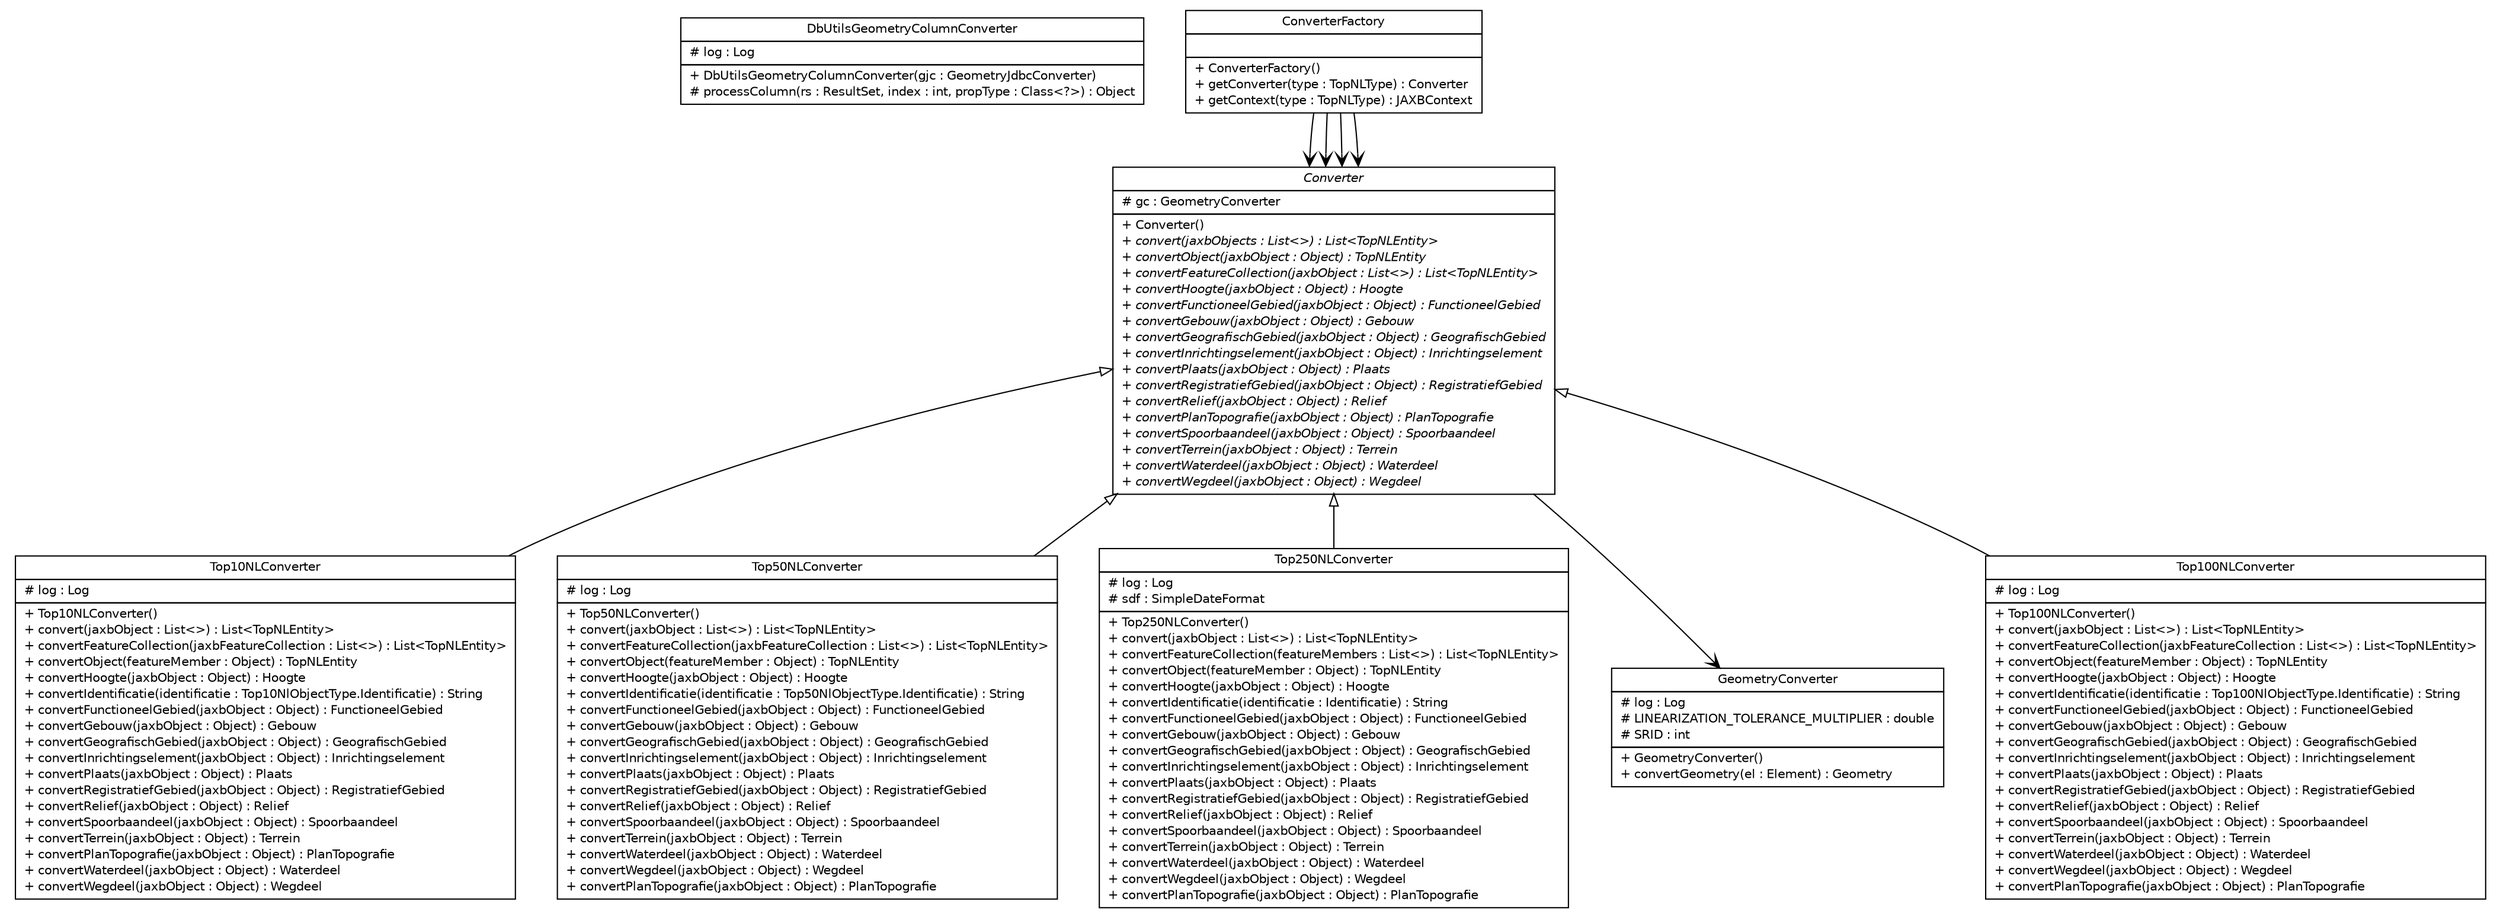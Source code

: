 #!/usr/local/bin/dot
#
# Class diagram 
# Generated by UMLGraph version R5_6-24-gf6e263 (http://www.umlgraph.org/)
#

digraph G {
	edge [fontname="Helvetica",fontsize=10,labelfontname="Helvetica",labelfontsize=10];
	node [fontname="Helvetica",fontsize=10,shape=plaintext];
	nodesep=0.25;
	ranksep=0.5;
	// nl.b3p.topnl.converters.DbUtilsGeometryColumnConverter
	c1444 [label=<<table title="nl.b3p.topnl.converters.DbUtilsGeometryColumnConverter" border="0" cellborder="1" cellspacing="0" cellpadding="2" port="p" href="./DbUtilsGeometryColumnConverter.html">
		<tr><td><table border="0" cellspacing="0" cellpadding="1">
<tr><td align="center" balign="center"> DbUtilsGeometryColumnConverter </td></tr>
		</table></td></tr>
		<tr><td><table border="0" cellspacing="0" cellpadding="1">
<tr><td align="left" balign="left"> # log : Log </td></tr>
		</table></td></tr>
		<tr><td><table border="0" cellspacing="0" cellpadding="1">
<tr><td align="left" balign="left"> + DbUtilsGeometryColumnConverter(gjc : GeometryJdbcConverter) </td></tr>
<tr><td align="left" balign="left"> # processColumn(rs : ResultSet, index : int, propType : Class&lt;?&gt;) : Object </td></tr>
		</table></td></tr>
		</table>>, URL="./DbUtilsGeometryColumnConverter.html", fontname="Helvetica", fontcolor="black", fontsize=10.0];
	// nl.b3p.topnl.converters.Top10NLConverter
	c1445 [label=<<table title="nl.b3p.topnl.converters.Top10NLConverter" border="0" cellborder="1" cellspacing="0" cellpadding="2" port="p" href="./Top10NLConverter.html">
		<tr><td><table border="0" cellspacing="0" cellpadding="1">
<tr><td align="center" balign="center"> Top10NLConverter </td></tr>
		</table></td></tr>
		<tr><td><table border="0" cellspacing="0" cellpadding="1">
<tr><td align="left" balign="left"> # log : Log </td></tr>
		</table></td></tr>
		<tr><td><table border="0" cellspacing="0" cellpadding="1">
<tr><td align="left" balign="left"> + Top10NLConverter() </td></tr>
<tr><td align="left" balign="left"> + convert(jaxbObject : List&lt;&gt;) : List&lt;TopNLEntity&gt; </td></tr>
<tr><td align="left" balign="left"> + convertFeatureCollection(jaxbFeatureCollection : List&lt;&gt;) : List&lt;TopNLEntity&gt; </td></tr>
<tr><td align="left" balign="left"> + convertObject(featureMember : Object) : TopNLEntity </td></tr>
<tr><td align="left" balign="left"> + convertHoogte(jaxbObject : Object) : Hoogte </td></tr>
<tr><td align="left" balign="left"> + convertIdentificatie(identificatie : Top10NlObjectType.Identificatie) : String </td></tr>
<tr><td align="left" balign="left"> + convertFunctioneelGebied(jaxbObject : Object) : FunctioneelGebied </td></tr>
<tr><td align="left" balign="left"> + convertGebouw(jaxbObject : Object) : Gebouw </td></tr>
<tr><td align="left" balign="left"> + convertGeografischGebied(jaxbObject : Object) : GeografischGebied </td></tr>
<tr><td align="left" balign="left"> + convertInrichtingselement(jaxbObject : Object) : Inrichtingselement </td></tr>
<tr><td align="left" balign="left"> + convertPlaats(jaxbObject : Object) : Plaats </td></tr>
<tr><td align="left" balign="left"> + convertRegistratiefGebied(jaxbObject : Object) : RegistratiefGebied </td></tr>
<tr><td align="left" balign="left"> + convertRelief(jaxbObject : Object) : Relief </td></tr>
<tr><td align="left" balign="left"> + convertSpoorbaandeel(jaxbObject : Object) : Spoorbaandeel </td></tr>
<tr><td align="left" balign="left"> + convertTerrein(jaxbObject : Object) : Terrein </td></tr>
<tr><td align="left" balign="left"> + convertPlanTopografie(jaxbObject : Object) : PlanTopografie </td></tr>
<tr><td align="left" balign="left"> + convertWaterdeel(jaxbObject : Object) : Waterdeel </td></tr>
<tr><td align="left" balign="left"> + convertWegdeel(jaxbObject : Object) : Wegdeel </td></tr>
		</table></td></tr>
		</table>>, URL="./Top10NLConverter.html", fontname="Helvetica", fontcolor="black", fontsize=10.0];
	// nl.b3p.topnl.converters.Top50NLConverter
	c1446 [label=<<table title="nl.b3p.topnl.converters.Top50NLConverter" border="0" cellborder="1" cellspacing="0" cellpadding="2" port="p" href="./Top50NLConverter.html">
		<tr><td><table border="0" cellspacing="0" cellpadding="1">
<tr><td align="center" balign="center"> Top50NLConverter </td></tr>
		</table></td></tr>
		<tr><td><table border="0" cellspacing="0" cellpadding="1">
<tr><td align="left" balign="left"> # log : Log </td></tr>
		</table></td></tr>
		<tr><td><table border="0" cellspacing="0" cellpadding="1">
<tr><td align="left" balign="left"> + Top50NLConverter() </td></tr>
<tr><td align="left" balign="left"> + convert(jaxbObject : List&lt;&gt;) : List&lt;TopNLEntity&gt; </td></tr>
<tr><td align="left" balign="left"> + convertFeatureCollection(jaxbFeatureCollection : List&lt;&gt;) : List&lt;TopNLEntity&gt; </td></tr>
<tr><td align="left" balign="left"> + convertObject(featureMember : Object) : TopNLEntity </td></tr>
<tr><td align="left" balign="left"> + convertHoogte(jaxbObject : Object) : Hoogte </td></tr>
<tr><td align="left" balign="left"> + convertIdentificatie(identificatie : Top50NlObjectType.Identificatie) : String </td></tr>
<tr><td align="left" balign="left"> + convertFunctioneelGebied(jaxbObject : Object) : FunctioneelGebied </td></tr>
<tr><td align="left" balign="left"> + convertGebouw(jaxbObject : Object) : Gebouw </td></tr>
<tr><td align="left" balign="left"> + convertGeografischGebied(jaxbObject : Object) : GeografischGebied </td></tr>
<tr><td align="left" balign="left"> + convertInrichtingselement(jaxbObject : Object) : Inrichtingselement </td></tr>
<tr><td align="left" balign="left"> + convertPlaats(jaxbObject : Object) : Plaats </td></tr>
<tr><td align="left" balign="left"> + convertRegistratiefGebied(jaxbObject : Object) : RegistratiefGebied </td></tr>
<tr><td align="left" balign="left"> + convertRelief(jaxbObject : Object) : Relief </td></tr>
<tr><td align="left" balign="left"> + convertSpoorbaandeel(jaxbObject : Object) : Spoorbaandeel </td></tr>
<tr><td align="left" balign="left"> + convertTerrein(jaxbObject : Object) : Terrein </td></tr>
<tr><td align="left" balign="left"> + convertWaterdeel(jaxbObject : Object) : Waterdeel </td></tr>
<tr><td align="left" balign="left"> + convertWegdeel(jaxbObject : Object) : Wegdeel </td></tr>
<tr><td align="left" balign="left"> + convertPlanTopografie(jaxbObject : Object) : PlanTopografie </td></tr>
		</table></td></tr>
		</table>>, URL="./Top50NLConverter.html", fontname="Helvetica", fontcolor="black", fontsize=10.0];
	// nl.b3p.topnl.converters.Top250NLConverter
	c1447 [label=<<table title="nl.b3p.topnl.converters.Top250NLConverter" border="0" cellborder="1" cellspacing="0" cellpadding="2" port="p" href="./Top250NLConverter.html">
		<tr><td><table border="0" cellspacing="0" cellpadding="1">
<tr><td align="center" balign="center"> Top250NLConverter </td></tr>
		</table></td></tr>
		<tr><td><table border="0" cellspacing="0" cellpadding="1">
<tr><td align="left" balign="left"> # log : Log </td></tr>
<tr><td align="left" balign="left"> # sdf : SimpleDateFormat </td></tr>
		</table></td></tr>
		<tr><td><table border="0" cellspacing="0" cellpadding="1">
<tr><td align="left" balign="left"> + Top250NLConverter() </td></tr>
<tr><td align="left" balign="left"> + convert(jaxbObject : List&lt;&gt;) : List&lt;TopNLEntity&gt; </td></tr>
<tr><td align="left" balign="left"> + convertFeatureCollection(featureMembers : List&lt;&gt;) : List&lt;TopNLEntity&gt; </td></tr>
<tr><td align="left" balign="left"> + convertObject(featureMember : Object) : TopNLEntity </td></tr>
<tr><td align="left" balign="left"> + convertHoogte(jaxbObject : Object) : Hoogte </td></tr>
<tr><td align="left" balign="left"> + convertIdentificatie(identificatie : Identificatie) : String </td></tr>
<tr><td align="left" balign="left"> + convertFunctioneelGebied(jaxbObject : Object) : FunctioneelGebied </td></tr>
<tr><td align="left" balign="left"> + convertGebouw(jaxbObject : Object) : Gebouw </td></tr>
<tr><td align="left" balign="left"> + convertGeografischGebied(jaxbObject : Object) : GeografischGebied </td></tr>
<tr><td align="left" balign="left"> + convertInrichtingselement(jaxbObject : Object) : Inrichtingselement </td></tr>
<tr><td align="left" balign="left"> + convertPlaats(jaxbObject : Object) : Plaats </td></tr>
<tr><td align="left" balign="left"> + convertRegistratiefGebied(jaxbObject : Object) : RegistratiefGebied </td></tr>
<tr><td align="left" balign="left"> + convertRelief(jaxbObject : Object) : Relief </td></tr>
<tr><td align="left" balign="left"> + convertSpoorbaandeel(jaxbObject : Object) : Spoorbaandeel </td></tr>
<tr><td align="left" balign="left"> + convertTerrein(jaxbObject : Object) : Terrein </td></tr>
<tr><td align="left" balign="left"> + convertWaterdeel(jaxbObject : Object) : Waterdeel </td></tr>
<tr><td align="left" balign="left"> + convertWegdeel(jaxbObject : Object) : Wegdeel </td></tr>
<tr><td align="left" balign="left"> + convertPlanTopografie(jaxbObject : Object) : PlanTopografie </td></tr>
		</table></td></tr>
		</table>>, URL="./Top250NLConverter.html", fontname="Helvetica", fontcolor="black", fontsize=10.0];
	// nl.b3p.topnl.converters.ConverterFactory
	c1448 [label=<<table title="nl.b3p.topnl.converters.ConverterFactory" border="0" cellborder="1" cellspacing="0" cellpadding="2" port="p" href="./ConverterFactory.html">
		<tr><td><table border="0" cellspacing="0" cellpadding="1">
<tr><td align="center" balign="center"> ConverterFactory </td></tr>
		</table></td></tr>
		<tr><td><table border="0" cellspacing="0" cellpadding="1">
<tr><td align="left" balign="left">  </td></tr>
		</table></td></tr>
		<tr><td><table border="0" cellspacing="0" cellpadding="1">
<tr><td align="left" balign="left"> + ConverterFactory() </td></tr>
<tr><td align="left" balign="left"> + getConverter(type : TopNLType) : Converter </td></tr>
<tr><td align="left" balign="left"> + getContext(type : TopNLType) : JAXBContext </td></tr>
		</table></td></tr>
		</table>>, URL="./ConverterFactory.html", fontname="Helvetica", fontcolor="black", fontsize=10.0];
	// nl.b3p.topnl.converters.GeometryConverter
	c1449 [label=<<table title="nl.b3p.topnl.converters.GeometryConverter" border="0" cellborder="1" cellspacing="0" cellpadding="2" port="p" href="./GeometryConverter.html">
		<tr><td><table border="0" cellspacing="0" cellpadding="1">
<tr><td align="center" balign="center"> GeometryConverter </td></tr>
		</table></td></tr>
		<tr><td><table border="0" cellspacing="0" cellpadding="1">
<tr><td align="left" balign="left"> # log : Log </td></tr>
<tr><td align="left" balign="left"> # LINEARIZATION_TOLERANCE_MULTIPLIER : double </td></tr>
<tr><td align="left" balign="left"> # SRID : int </td></tr>
		</table></td></tr>
		<tr><td><table border="0" cellspacing="0" cellpadding="1">
<tr><td align="left" balign="left"> + GeometryConverter() </td></tr>
<tr><td align="left" balign="left"> + convertGeometry(el : Element) : Geometry </td></tr>
		</table></td></tr>
		</table>>, URL="./GeometryConverter.html", fontname="Helvetica", fontcolor="black", fontsize=10.0];
	// nl.b3p.topnl.converters.Converter
	c1450 [label=<<table title="nl.b3p.topnl.converters.Converter" border="0" cellborder="1" cellspacing="0" cellpadding="2" port="p" href="./Converter.html">
		<tr><td><table border="0" cellspacing="0" cellpadding="1">
<tr><td align="center" balign="center"><font face="Helvetica-Oblique"> Converter </font></td></tr>
		</table></td></tr>
		<tr><td><table border="0" cellspacing="0" cellpadding="1">
<tr><td align="left" balign="left"> # gc : GeometryConverter </td></tr>
		</table></td></tr>
		<tr><td><table border="0" cellspacing="0" cellpadding="1">
<tr><td align="left" balign="left"> + Converter() </td></tr>
<tr><td align="left" balign="left"><font face="Helvetica-Oblique" point-size="10.0"> + convert(jaxbObjects : List&lt;&gt;) : List&lt;TopNLEntity&gt; </font></td></tr>
<tr><td align="left" balign="left"><font face="Helvetica-Oblique" point-size="10.0"> + convertObject(jaxbObject : Object) : TopNLEntity </font></td></tr>
<tr><td align="left" balign="left"><font face="Helvetica-Oblique" point-size="10.0"> + convertFeatureCollection(jaxbObject : List&lt;&gt;) : List&lt;TopNLEntity&gt; </font></td></tr>
<tr><td align="left" balign="left"><font face="Helvetica-Oblique" point-size="10.0"> + convertHoogte(jaxbObject : Object) : Hoogte </font></td></tr>
<tr><td align="left" balign="left"><font face="Helvetica-Oblique" point-size="10.0"> + convertFunctioneelGebied(jaxbObject : Object) : FunctioneelGebied </font></td></tr>
<tr><td align="left" balign="left"><font face="Helvetica-Oblique" point-size="10.0"> + convertGebouw(jaxbObject : Object) : Gebouw </font></td></tr>
<tr><td align="left" balign="left"><font face="Helvetica-Oblique" point-size="10.0"> + convertGeografischGebied(jaxbObject : Object) : GeografischGebied </font></td></tr>
<tr><td align="left" balign="left"><font face="Helvetica-Oblique" point-size="10.0"> + convertInrichtingselement(jaxbObject : Object) : Inrichtingselement </font></td></tr>
<tr><td align="left" balign="left"><font face="Helvetica-Oblique" point-size="10.0"> + convertPlaats(jaxbObject : Object) : Plaats </font></td></tr>
<tr><td align="left" balign="left"><font face="Helvetica-Oblique" point-size="10.0"> + convertRegistratiefGebied(jaxbObject : Object) : RegistratiefGebied </font></td></tr>
<tr><td align="left" balign="left"><font face="Helvetica-Oblique" point-size="10.0"> + convertRelief(jaxbObject : Object) : Relief </font></td></tr>
<tr><td align="left" balign="left"><font face="Helvetica-Oblique" point-size="10.0"> + convertPlanTopografie(jaxbObject : Object) : PlanTopografie </font></td></tr>
<tr><td align="left" balign="left"><font face="Helvetica-Oblique" point-size="10.0"> + convertSpoorbaandeel(jaxbObject : Object) : Spoorbaandeel </font></td></tr>
<tr><td align="left" balign="left"><font face="Helvetica-Oblique" point-size="10.0"> + convertTerrein(jaxbObject : Object) : Terrein </font></td></tr>
<tr><td align="left" balign="left"><font face="Helvetica-Oblique" point-size="10.0"> + convertWaterdeel(jaxbObject : Object) : Waterdeel </font></td></tr>
<tr><td align="left" balign="left"><font face="Helvetica-Oblique" point-size="10.0"> + convertWegdeel(jaxbObject : Object) : Wegdeel </font></td></tr>
		</table></td></tr>
		</table>>, URL="./Converter.html", fontname="Helvetica", fontcolor="black", fontsize=10.0];
	// nl.b3p.topnl.converters.Top100NLConverter
	c1451 [label=<<table title="nl.b3p.topnl.converters.Top100NLConverter" border="0" cellborder="1" cellspacing="0" cellpadding="2" port="p" href="./Top100NLConverter.html">
		<tr><td><table border="0" cellspacing="0" cellpadding="1">
<tr><td align="center" balign="center"> Top100NLConverter </td></tr>
		</table></td></tr>
		<tr><td><table border="0" cellspacing="0" cellpadding="1">
<tr><td align="left" balign="left"> # log : Log </td></tr>
		</table></td></tr>
		<tr><td><table border="0" cellspacing="0" cellpadding="1">
<tr><td align="left" balign="left"> + Top100NLConverter() </td></tr>
<tr><td align="left" balign="left"> + convert(jaxbObject : List&lt;&gt;) : List&lt;TopNLEntity&gt; </td></tr>
<tr><td align="left" balign="left"> + convertFeatureCollection(jaxbFeatureCollection : List&lt;&gt;) : List&lt;TopNLEntity&gt; </td></tr>
<tr><td align="left" balign="left"> + convertObject(featureMember : Object) : TopNLEntity </td></tr>
<tr><td align="left" balign="left"> + convertHoogte(jaxbObject : Object) : Hoogte </td></tr>
<tr><td align="left" balign="left"> + convertIdentificatie(identificatie : Top100NlObjectType.Identificatie) : String </td></tr>
<tr><td align="left" balign="left"> + convertFunctioneelGebied(jaxbObject : Object) : FunctioneelGebied </td></tr>
<tr><td align="left" balign="left"> + convertGebouw(jaxbObject : Object) : Gebouw </td></tr>
<tr><td align="left" balign="left"> + convertGeografischGebied(jaxbObject : Object) : GeografischGebied </td></tr>
<tr><td align="left" balign="left"> + convertInrichtingselement(jaxbObject : Object) : Inrichtingselement </td></tr>
<tr><td align="left" balign="left"> + convertPlaats(jaxbObject : Object) : Plaats </td></tr>
<tr><td align="left" balign="left"> + convertRegistratiefGebied(jaxbObject : Object) : RegistratiefGebied </td></tr>
<tr><td align="left" balign="left"> + convertRelief(jaxbObject : Object) : Relief </td></tr>
<tr><td align="left" balign="left"> + convertSpoorbaandeel(jaxbObject : Object) : Spoorbaandeel </td></tr>
<tr><td align="left" balign="left"> + convertTerrein(jaxbObject : Object) : Terrein </td></tr>
<tr><td align="left" balign="left"> + convertWaterdeel(jaxbObject : Object) : Waterdeel </td></tr>
<tr><td align="left" balign="left"> + convertWegdeel(jaxbObject : Object) : Wegdeel </td></tr>
<tr><td align="left" balign="left"> + convertPlanTopografie(jaxbObject : Object) : PlanTopografie </td></tr>
		</table></td></tr>
		</table>>, URL="./Top100NLConverter.html", fontname="Helvetica", fontcolor="black", fontsize=10.0];
	//nl.b3p.topnl.converters.Top10NLConverter extends nl.b3p.topnl.converters.Converter
	c1450:p -> c1445:p [dir=back,arrowtail=empty];
	//nl.b3p.topnl.converters.Top50NLConverter extends nl.b3p.topnl.converters.Converter
	c1450:p -> c1446:p [dir=back,arrowtail=empty];
	//nl.b3p.topnl.converters.Top250NLConverter extends nl.b3p.topnl.converters.Converter
	c1450:p -> c1447:p [dir=back,arrowtail=empty];
	//nl.b3p.topnl.converters.Top100NLConverter extends nl.b3p.topnl.converters.Converter
	c1450:p -> c1451:p [dir=back,arrowtail=empty];
	// nl.b3p.topnl.converters.ConverterFactory NAVASSOC nl.b3p.topnl.converters.Converter
	c1448:p -> c1450:p [taillabel="", label="", headlabel="", fontname="Helvetica", fontcolor="black", fontsize=10.0, color="black", arrowhead=open];
	// nl.b3p.topnl.converters.ConverterFactory NAVASSOC nl.b3p.topnl.converters.Converter
	c1448:p -> c1450:p [taillabel="", label="", headlabel="", fontname="Helvetica", fontcolor="black", fontsize=10.0, color="black", arrowhead=open];
	// nl.b3p.topnl.converters.ConverterFactory NAVASSOC nl.b3p.topnl.converters.Converter
	c1448:p -> c1450:p [taillabel="", label="", headlabel="", fontname="Helvetica", fontcolor="black", fontsize=10.0, color="black", arrowhead=open];
	// nl.b3p.topnl.converters.ConverterFactory NAVASSOC nl.b3p.topnl.converters.Converter
	c1448:p -> c1450:p [taillabel="", label="", headlabel="", fontname="Helvetica", fontcolor="black", fontsize=10.0, color="black", arrowhead=open];
	// nl.b3p.topnl.converters.Converter NAVASSOC nl.b3p.topnl.converters.GeometryConverter
	c1450:p -> c1449:p [taillabel="", label="", headlabel="", fontname="Helvetica", fontcolor="black", fontsize=10.0, color="black", arrowhead=open];
}

